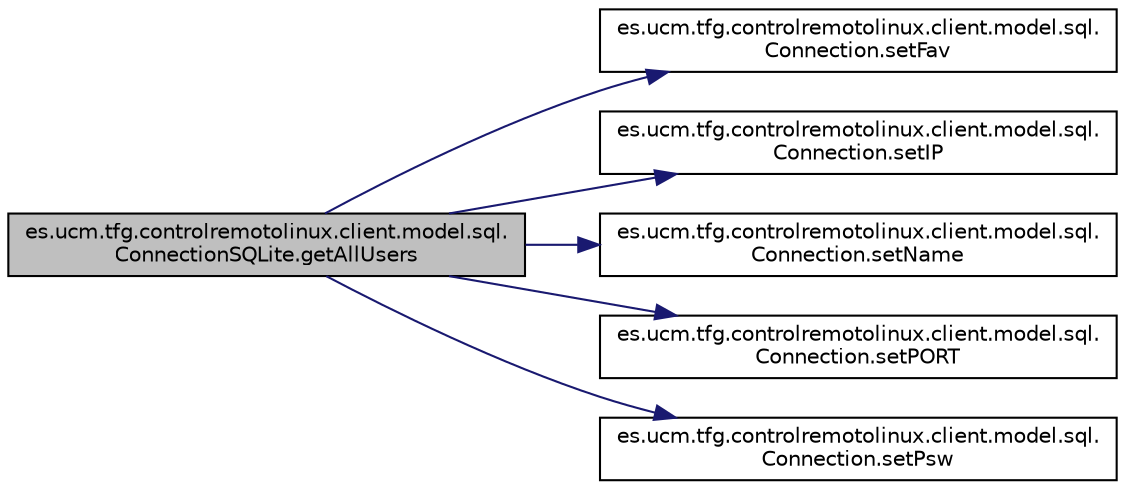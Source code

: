 digraph "es.ucm.tfg.controlremotolinux.client.model.sql.ConnectionSQLite.getAllUsers"
{
  edge [fontname="Helvetica",fontsize="10",labelfontname="Helvetica",labelfontsize="10"];
  node [fontname="Helvetica",fontsize="10",shape=record];
  rankdir="LR";
  Node1 [label="es.ucm.tfg.controlremotolinux.client.model.sql.\lConnectionSQLite.getAllUsers",height=0.2,width=0.4,color="black", fillcolor="grey75", style="filled" fontcolor="black"];
  Node1 -> Node2 [color="midnightblue",fontsize="10",style="solid"];
  Node2 [label="es.ucm.tfg.controlremotolinux.client.model.sql.\lConnection.setFav",height=0.2,width=0.4,color="black", fillcolor="white", style="filled",URL="$classes_1_1ucm_1_1tfg_1_1controlremotolinux_1_1client_1_1model_1_1sql_1_1Connection.html#a7fa3affef66dedc621aefad4fd74816a"];
  Node1 -> Node3 [color="midnightblue",fontsize="10",style="solid"];
  Node3 [label="es.ucm.tfg.controlremotolinux.client.model.sql.\lConnection.setIP",height=0.2,width=0.4,color="black", fillcolor="white", style="filled",URL="$classes_1_1ucm_1_1tfg_1_1controlremotolinux_1_1client_1_1model_1_1sql_1_1Connection.html#a6ac6fc49eab23fdfd943386f5182519c"];
  Node1 -> Node4 [color="midnightblue",fontsize="10",style="solid"];
  Node4 [label="es.ucm.tfg.controlremotolinux.client.model.sql.\lConnection.setName",height=0.2,width=0.4,color="black", fillcolor="white", style="filled",URL="$classes_1_1ucm_1_1tfg_1_1controlremotolinux_1_1client_1_1model_1_1sql_1_1Connection.html#a9d5fcb33c0f99c39dbe8928472d50026"];
  Node1 -> Node5 [color="midnightblue",fontsize="10",style="solid"];
  Node5 [label="es.ucm.tfg.controlremotolinux.client.model.sql.\lConnection.setPORT",height=0.2,width=0.4,color="black", fillcolor="white", style="filled",URL="$classes_1_1ucm_1_1tfg_1_1controlremotolinux_1_1client_1_1model_1_1sql_1_1Connection.html#a8db51932b82b6c93efc1242a1ee9cb71"];
  Node1 -> Node6 [color="midnightblue",fontsize="10",style="solid"];
  Node6 [label="es.ucm.tfg.controlremotolinux.client.model.sql.\lConnection.setPsw",height=0.2,width=0.4,color="black", fillcolor="white", style="filled",URL="$classes_1_1ucm_1_1tfg_1_1controlremotolinux_1_1client_1_1model_1_1sql_1_1Connection.html#a1b97e16dfb9d2263b833bad18308297c"];
}
